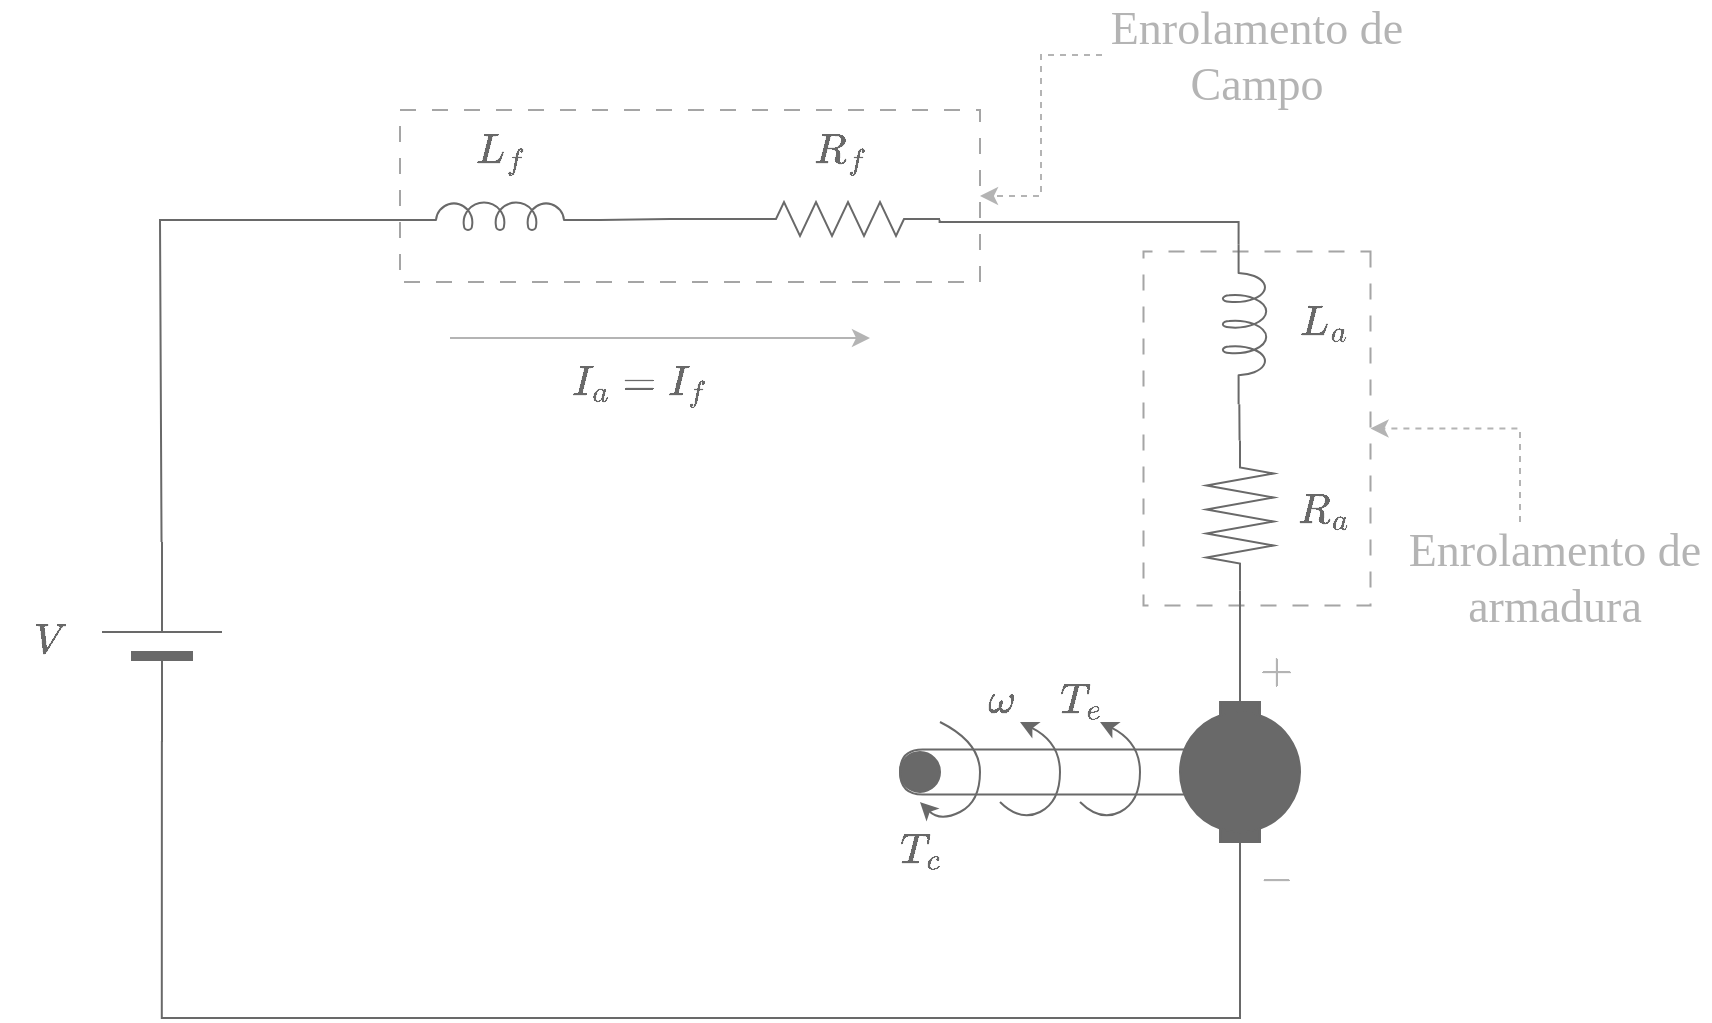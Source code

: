 <mxfile version="21.6.5" type="github">
  <diagram name="Page-1" id="xHoJqprVVUahzgXB5t3A">
    <mxGraphModel dx="1600" dy="1180" grid="1" gridSize="10" guides="1" tooltips="1" connect="1" arrows="1" fold="1" page="1" pageScale="1" pageWidth="400" pageHeight="300" math="1" shadow="0">
      <root>
        <mxCell id="0" />
        <mxCell id="1" parent="0" />
        <mxCell id="6Jah6KSldDa7oSD2TOF_-25" value="" style="rounded=0;whiteSpace=wrap;html=1;fillColor=none;dashed=1;dashPattern=8 8;strokeColor=#696969;opacity=60;" vertex="1" parent="1">
          <mxGeometry x="360" y="-99" width="290" height="86" as="geometry" />
        </mxCell>
        <mxCell id="6Jah6KSldDa7oSD2TOF_-27" value="" style="rounded=0;whiteSpace=wrap;html=1;fillColor=none;dashed=1;dashPattern=8 8;rotation=90;strokeColor=#696969;opacity=60;" vertex="1" parent="1">
          <mxGeometry x="700" y="3.5" width="177" height="113.5" as="geometry" />
        </mxCell>
        <mxCell id="6Jah6KSldDa7oSD2TOF_-5" value="" style="shape=delay;whiteSpace=wrap;html=1;rotation=-180;strokeColor=#696969;" vertex="1" parent="1">
          <mxGeometry x="610" y="220.75" width="150" height="22.5" as="geometry" />
        </mxCell>
        <mxCell id="MJRBo0qhkyK9fX0G-ZfJ-2" value="" style="pointerEvents=1;verticalLabelPosition=bottom;shadow=0;dashed=0;align=center;html=1;verticalAlign=top;shape=mxgraph.electrical.inductors.inductor_5;strokeColor=#696969;" parent="1" vertex="1">
          <mxGeometry x="360" y="-53" width="100" height="14" as="geometry" />
        </mxCell>
        <mxCell id="6Jah6KSldDa7oSD2TOF_-23" style="edgeStyle=orthogonalEdgeStyle;rounded=0;orthogonalLoop=1;jettySize=auto;html=1;entryX=0;entryY=0.645;entryDx=0;entryDy=0;entryPerimeter=0;endArrow=none;endFill=0;strokeColor=#696969;" edge="1" parent="1" source="MJRBo0qhkyK9fX0G-ZfJ-3" target="MJRBo0qhkyK9fX0G-ZfJ-2">
          <mxGeometry relative="1" as="geometry">
            <Array as="points">
              <mxPoint x="240" y="-44" />
            </Array>
          </mxGeometry>
        </mxCell>
        <mxCell id="6Jah6KSldDa7oSD2TOF_-38" style="edgeStyle=orthogonalEdgeStyle;rounded=0;orthogonalLoop=1;jettySize=auto;html=1;entryX=1;entryY=0.5;entryDx=0;entryDy=0;entryPerimeter=0;endArrow=none;endFill=0;strokeColor=#696969;exitX=0.006;exitY=0.499;exitDx=0;exitDy=0;exitPerimeter=0;" edge="1" parent="1" source="MJRBo0qhkyK9fX0G-ZfJ-3" target="MJRBo0qhkyK9fX0G-ZfJ-1">
          <mxGeometry relative="1" as="geometry">
            <mxPoint x="241" y="226" as="sourcePoint" />
            <mxPoint x="772.5" y="298.5" as="targetPoint" />
            <Array as="points">
              <mxPoint x="241" y="355" />
              <mxPoint x="780" y="355" />
            </Array>
          </mxGeometry>
        </mxCell>
        <mxCell id="MJRBo0qhkyK9fX0G-ZfJ-3" value="" style="verticalLabelPosition=bottom;shadow=0;dashed=0;align=center;fillColor=strokeColor;html=1;verticalAlign=top;strokeWidth=1;shape=mxgraph.electrical.miscellaneous.monocell_battery;rotation=-90;strokeColor=#696969;" parent="1" vertex="1">
          <mxGeometry x="191" y="137" width="100" height="60" as="geometry" />
        </mxCell>
        <UserObject label="&lt;font style=&quot;font-size: 18px;&quot;&gt;\(I_{a} = I_{f}&lt;br&gt;\)&lt;/font&gt;" placeholders="1" name="Variable" id="MJRBo0qhkyK9fX0G-ZfJ-20">
          <mxCell style="text;html=1;strokeColor=none;fillColor=none;align=center;verticalAlign=middle;whiteSpace=wrap;overflow=hidden;fontColor=#696969;" parent="1" vertex="1">
            <mxGeometry x="389.75" y="23.08" width="180" height="30" as="geometry" />
          </mxCell>
        </UserObject>
        <UserObject label="&lt;font style=&quot;font-size: 18px;&quot;&gt;\(R_{a}\)&lt;/font&gt;" placeholders="1" name="Variable" id="MJRBo0qhkyK9fX0G-ZfJ-21">
          <mxCell style="text;html=1;strokeColor=none;fillColor=none;align=center;verticalAlign=middle;whiteSpace=wrap;overflow=hidden;fontColor=#696969;" parent="1" vertex="1">
            <mxGeometry x="797" y="87" width="50" height="30" as="geometry" />
          </mxCell>
        </UserObject>
        <UserObject label="&lt;font style=&quot;font-size: 18px;&quot;&gt;\(V\)&lt;/font&gt;" placeholders="1" name="Variable" id="MJRBo0qhkyK9fX0G-ZfJ-22">
          <mxCell style="text;html=1;strokeColor=none;fillColor=none;align=center;verticalAlign=middle;whiteSpace=wrap;overflow=hidden;fontColor=#696969;" parent="1" vertex="1">
            <mxGeometry x="160" y="152" width="50" height="30" as="geometry" />
          </mxCell>
        </UserObject>
        <UserObject label="&lt;font style=&quot;font-size: 18px;&quot;&gt;\(+\)&lt;/font&gt;" placeholders="1" name="Variable" id="MJRBo0qhkyK9fX0G-ZfJ-23">
          <mxCell style="text;html=1;strokeColor=none;fillColor=none;align=center;verticalAlign=middle;whiteSpace=wrap;overflow=hidden;fontColor=#B4B4B4;" parent="1" vertex="1">
            <mxGeometry x="772.5" y="167" width="50" height="30" as="geometry" />
          </mxCell>
        </UserObject>
        <mxCell id="MJRBo0qhkyK9fX0G-ZfJ-30" style="edgeStyle=orthogonalEdgeStyle;rounded=0;orthogonalLoop=1;jettySize=auto;html=1;fontColor=#B4B4B4;strokeColor=#B4B4B4;" parent="1" edge="1">
          <mxGeometry relative="1" as="geometry">
            <mxPoint x="595" y="15" as="targetPoint" />
            <mxPoint x="385" y="15" as="sourcePoint" />
            <Array as="points">
              <mxPoint x="545" y="15" />
              <mxPoint x="545" y="15" />
            </Array>
          </mxGeometry>
        </mxCell>
        <mxCell id="6Jah6KSldDa7oSD2TOF_-35" style="edgeStyle=orthogonalEdgeStyle;rounded=0;orthogonalLoop=1;jettySize=auto;html=1;strokeColor=#B4B4B4;dashed=1;" edge="1" parent="1" source="MJRBo0qhkyK9fX0G-ZfJ-31" target="6Jah6KSldDa7oSD2TOF_-25">
          <mxGeometry relative="1" as="geometry" />
        </mxCell>
        <mxCell id="MJRBo0qhkyK9fX0G-ZfJ-31" value="&lt;font face=&quot;Times New Roman&quot; style=&quot;font-size: 23px;&quot;&gt;Enrolamento de Campo&lt;/font&gt;" style="text;html=1;strokeColor=none;fillColor=none;align=center;verticalAlign=middle;whiteSpace=wrap;rounded=0;fontColor=#B4B4B4;" parent="1" vertex="1">
          <mxGeometry x="711" y="-154" width="155" height="55" as="geometry" />
        </mxCell>
        <mxCell id="6Jah6KSldDa7oSD2TOF_-16" style="edgeStyle=orthogonalEdgeStyle;rounded=0;orthogonalLoop=1;jettySize=auto;html=1;entryX=0;entryY=0.645;entryDx=0;entryDy=0;entryPerimeter=0;endArrow=none;endFill=0;exitX=0.998;exitY=0.524;exitDx=0;exitDy=0;exitPerimeter=0;strokeColor=#696969;" edge="1" parent="1" source="6Jah6KSldDa7oSD2TOF_-1" target="6Jah6KSldDa7oSD2TOF_-2">
          <mxGeometry relative="1" as="geometry">
            <Array as="points">
              <mxPoint x="630" y="-43" />
              <mxPoint x="779" y="-43" />
            </Array>
          </mxGeometry>
        </mxCell>
        <mxCell id="6Jah6KSldDa7oSD2TOF_-21" style="edgeStyle=orthogonalEdgeStyle;rounded=0;orthogonalLoop=1;jettySize=auto;html=1;entryX=1;entryY=0.645;entryDx=0;entryDy=0;entryPerimeter=0;endArrow=none;endFill=0;strokeColor=#696969;" edge="1" parent="1" source="6Jah6KSldDa7oSD2TOF_-1" target="MJRBo0qhkyK9fX0G-ZfJ-2">
          <mxGeometry relative="1" as="geometry" />
        </mxCell>
        <mxCell id="6Jah6KSldDa7oSD2TOF_-1" value="" style="pointerEvents=1;verticalLabelPosition=bottom;shadow=0;dashed=0;align=center;html=1;verticalAlign=top;shape=mxgraph.electrical.resistors.resistor_2;strokeColor=#696969;" vertex="1" parent="1">
          <mxGeometry x="530" y="-53" width="100" height="17" as="geometry" />
        </mxCell>
        <mxCell id="6Jah6KSldDa7oSD2TOF_-2" value="" style="pointerEvents=1;verticalLabelPosition=bottom;shadow=0;dashed=0;align=center;html=1;verticalAlign=top;shape=mxgraph.electrical.inductors.inductor_5;strokeColor=#696969;rotation=90;perimeterSpacing=0;" vertex="1" parent="1">
          <mxGeometry x="742.5" y="-3" width="80" height="22.16" as="geometry" />
        </mxCell>
        <mxCell id="6Jah6KSldDa7oSD2TOF_-19" style="edgeStyle=orthogonalEdgeStyle;rounded=0;orthogonalLoop=1;jettySize=auto;html=1;entryX=0;entryY=0.5;entryDx=0;entryDy=0;entryPerimeter=0;endArrow=none;endFill=0;strokeColor=#696969;" edge="1" parent="1" source="6Jah6KSldDa7oSD2TOF_-3" target="MJRBo0qhkyK9fX0G-ZfJ-1">
          <mxGeometry relative="1" as="geometry" />
        </mxCell>
        <mxCell id="6Jah6KSldDa7oSD2TOF_-20" style="edgeStyle=orthogonalEdgeStyle;rounded=0;orthogonalLoop=1;jettySize=auto;html=1;entryX=1.001;entryY=0.628;entryDx=0;entryDy=0;entryPerimeter=0;endArrow=none;endFill=0;strokeColor=#696969;" edge="1" parent="1" source="6Jah6KSldDa7oSD2TOF_-3" target="6Jah6KSldDa7oSD2TOF_-2">
          <mxGeometry relative="1" as="geometry">
            <Array as="points">
              <mxPoint x="780" y="53" />
            </Array>
          </mxGeometry>
        </mxCell>
        <mxCell id="6Jah6KSldDa7oSD2TOF_-3" value="" style="pointerEvents=1;verticalLabelPosition=bottom;shadow=0;dashed=0;align=center;html=1;verticalAlign=top;shape=mxgraph.electrical.resistors.resistor_2;strokeColor=#696969;rotation=90;" vertex="1" parent="1">
          <mxGeometry x="742.5" y="87" width="75" height="33.5" as="geometry" />
        </mxCell>
        <mxCell id="MJRBo0qhkyK9fX0G-ZfJ-1" value="" style="shape=mxgraph.electrical.electro-mechanical.motor_2;html=1;shadow=0;dashed=0;align=center;fontSize=30;strokeWidth=1;rotation=90;fillColor=#696969;strokeColor=#696969;fillStyle=solid;" parent="1" vertex="1">
          <mxGeometry x="730" y="202" width="100" height="60" as="geometry" />
        </mxCell>
        <mxCell id="6Jah6KSldDa7oSD2TOF_-9" value="" style="ellipse;whiteSpace=wrap;html=1;aspect=fixed;strokeColor=#696969;fillColor=#696969;" vertex="1" parent="1">
          <mxGeometry x="610" y="222" width="20" height="20" as="geometry" />
        </mxCell>
        <mxCell id="6Jah6KSldDa7oSD2TOF_-10" value="" style="curved=1;endArrow=none;html=1;rounded=0;startArrow=classic;startFill=1;endFill=0;strokeColor=#696969;" edge="1" parent="1">
          <mxGeometry width="50" height="50" relative="1" as="geometry">
            <mxPoint x="620" y="247" as="sourcePoint" />
            <mxPoint x="630" y="207" as="targetPoint" />
            <Array as="points">
              <mxPoint x="630" y="257" />
              <mxPoint x="650" y="247" />
              <mxPoint x="650" y="217" />
            </Array>
          </mxGeometry>
        </mxCell>
        <mxCell id="6Jah6KSldDa7oSD2TOF_-14" value="" style="curved=1;endArrow=classic;html=1;rounded=0;strokeColor=#696969;" edge="1" parent="1">
          <mxGeometry width="50" height="50" relative="1" as="geometry">
            <mxPoint x="660" y="247" as="sourcePoint" />
            <mxPoint x="670" y="207" as="targetPoint" />
            <Array as="points">
              <mxPoint x="670" y="257" />
              <mxPoint x="690" y="247" />
              <mxPoint x="690" y="217" />
            </Array>
          </mxGeometry>
        </mxCell>
        <mxCell id="6Jah6KSldDa7oSD2TOF_-15" value="" style="curved=1;endArrow=classic;html=1;rounded=0;strokeColor=#696969;" edge="1" parent="1">
          <mxGeometry width="50" height="50" relative="1" as="geometry">
            <mxPoint x="700" y="247" as="sourcePoint" />
            <mxPoint x="710" y="207" as="targetPoint" />
            <Array as="points">
              <mxPoint x="710" y="257" />
              <mxPoint x="730" y="247" />
              <mxPoint x="730" y="217" />
            </Array>
          </mxGeometry>
        </mxCell>
        <UserObject label="&lt;font style=&quot;font-size: 18px;&quot;&gt;\(-\)&lt;/font&gt;" placeholders="1" name="Variable" id="6Jah6KSldDa7oSD2TOF_-24">
          <mxCell style="text;html=1;strokeColor=none;fillColor=none;align=center;verticalAlign=middle;whiteSpace=wrap;overflow=hidden;fontColor=#B4B4B4;" vertex="1" parent="1">
            <mxGeometry x="772.5" y="271" width="50" height="30" as="geometry" />
          </mxCell>
        </UserObject>
        <UserObject label="&lt;font style=&quot;font-size: 18px;&quot;&gt;\(L_{a}\)&lt;/font&gt;" placeholders="1" name="Variable" id="6Jah6KSldDa7oSD2TOF_-29">
          <mxCell style="text;html=1;strokeColor=none;fillColor=none;align=center;verticalAlign=middle;whiteSpace=wrap;overflow=hidden;fontColor=#696969;" vertex="1" parent="1">
            <mxGeometry x="797" y="-6.92" width="50" height="30" as="geometry" />
          </mxCell>
        </UserObject>
        <UserObject label="&lt;font style=&quot;font-size: 18px;&quot;&gt;\(L_{f}\)&lt;/font&gt;" placeholders="1" name="Variable" id="6Jah6KSldDa7oSD2TOF_-30">
          <mxCell style="text;html=1;strokeColor=none;fillColor=none;align=center;verticalAlign=middle;whiteSpace=wrap;overflow=hidden;fontColor=#696969;" vertex="1" parent="1">
            <mxGeometry x="385" y="-93" width="50" height="30" as="geometry" />
          </mxCell>
        </UserObject>
        <UserObject label="&lt;font style=&quot;font-size: 18px;&quot;&gt;\(R_{f}\)&lt;/font&gt;" placeholders="1" name="Variable" id="6Jah6KSldDa7oSD2TOF_-31">
          <mxCell style="text;html=1;strokeColor=none;fillColor=none;align=center;verticalAlign=middle;whiteSpace=wrap;overflow=hidden;fontColor=#696969;" vertex="1" parent="1">
            <mxGeometry x="554.5" y="-93" width="50" height="30" as="geometry" />
          </mxCell>
        </UserObject>
        <UserObject label="&lt;font style=&quot;font-size: 18px;&quot;&gt;\(T_c\)&lt;/font&gt;" placeholders="1" name="Variable" id="6Jah6KSldDa7oSD2TOF_-32">
          <mxCell style="text;html=1;strokeColor=none;fillColor=none;align=center;verticalAlign=middle;whiteSpace=wrap;overflow=hidden;fontColor=#696969;" vertex="1" parent="1">
            <mxGeometry x="569.75" y="257" width="100.5" height="30" as="geometry" />
          </mxCell>
        </UserObject>
        <UserObject label="&lt;font style=&quot;font-size: 18px;&quot;&gt;\(\omega\)&lt;/font&gt;" placeholders="1" name="Variable" id="6Jah6KSldDa7oSD2TOF_-33">
          <mxCell style="text;html=1;strokeColor=none;fillColor=none;align=center;verticalAlign=middle;whiteSpace=wrap;overflow=hidden;fontColor=#696969;" vertex="1" parent="1">
            <mxGeometry x="610" y="182" width="100.5" height="30" as="geometry" />
          </mxCell>
        </UserObject>
        <UserObject label="&lt;font style=&quot;font-size: 18px;&quot;&gt;\(T_e\)&lt;/font&gt;" placeholders="1" name="Variable" id="6Jah6KSldDa7oSD2TOF_-34">
          <mxCell style="text;html=1;strokeColor=none;fillColor=none;align=center;verticalAlign=middle;whiteSpace=wrap;overflow=hidden;fontColor=#696969;" vertex="1" parent="1">
            <mxGeometry x="650" y="182" width="100.5" height="30" as="geometry" />
          </mxCell>
        </UserObject>
        <mxCell id="6Jah6KSldDa7oSD2TOF_-37" style="edgeStyle=orthogonalEdgeStyle;rounded=0;orthogonalLoop=1;jettySize=auto;html=1;entryX=0.5;entryY=0;entryDx=0;entryDy=0;strokeColor=#B4B4B4;dashed=1;" edge="1" parent="1" source="6Jah6KSldDa7oSD2TOF_-36" target="6Jah6KSldDa7oSD2TOF_-27">
          <mxGeometry relative="1" as="geometry">
            <mxPoint x="950" y="177" as="sourcePoint" />
            <mxPoint x="840" y="60.74" as="targetPoint" />
            <Array as="points">
              <mxPoint x="920" y="60" />
            </Array>
          </mxGeometry>
        </mxCell>
        <mxCell id="6Jah6KSldDa7oSD2TOF_-36" value="&lt;font face=&quot;Times New Roman&quot; style=&quot;font-size: 23px;&quot;&gt;Enrolamento de armadura&lt;/font&gt;" style="text;html=1;strokeColor=none;fillColor=none;align=center;verticalAlign=middle;whiteSpace=wrap;rounded=0;fontColor=#B4B4B4;" vertex="1" parent="1">
          <mxGeometry x="860" y="107" width="155" height="55" as="geometry" />
        </mxCell>
      </root>
    </mxGraphModel>
  </diagram>
</mxfile>
